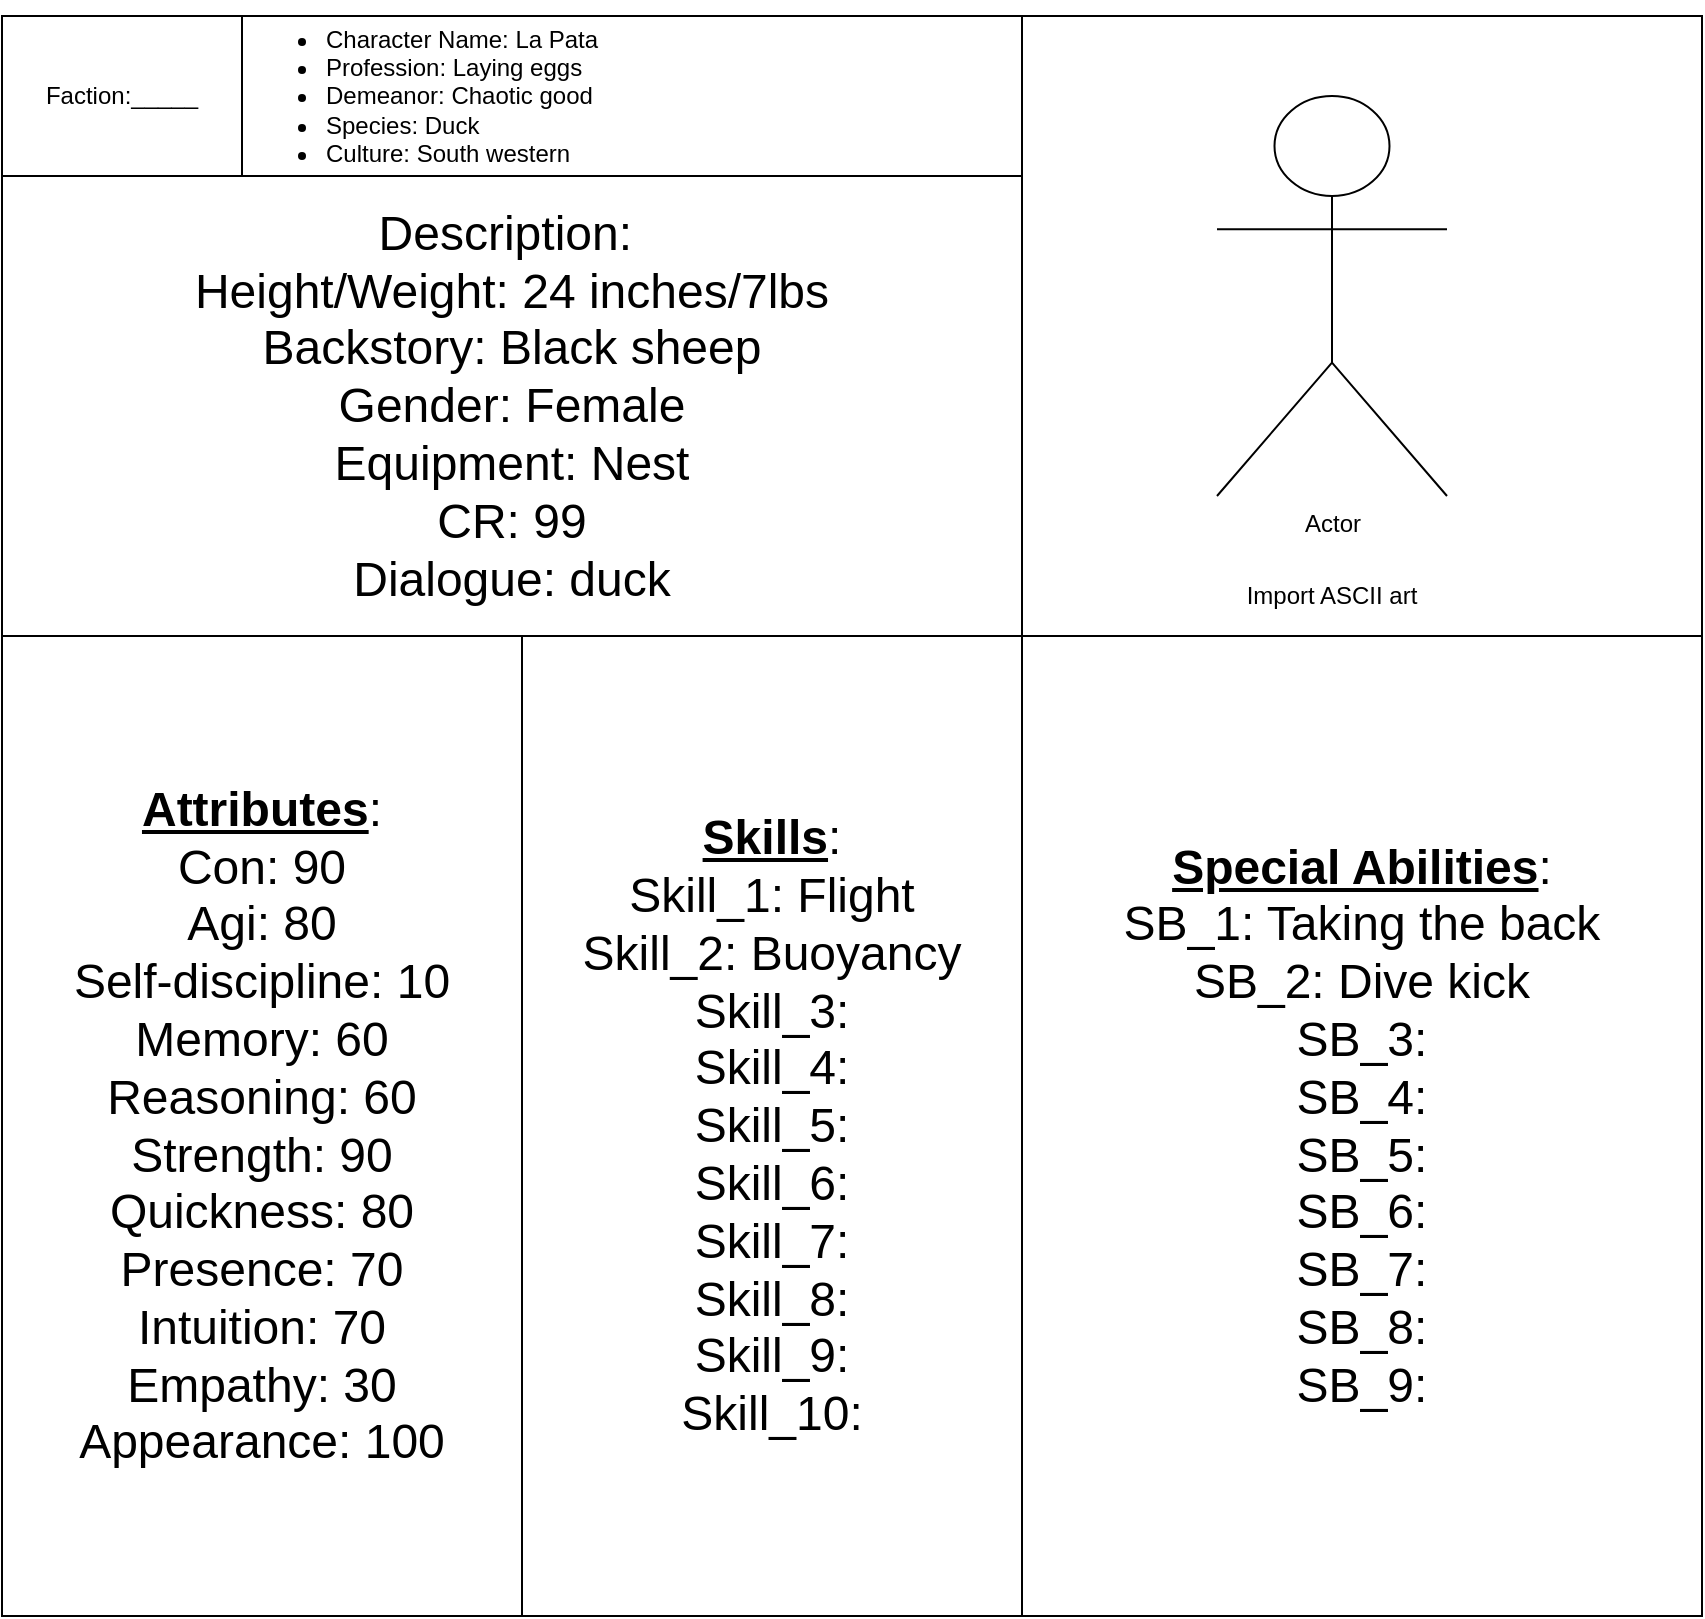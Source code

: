 <mxfile version="15.4.0" type="device"><diagram id="LRw4pvpjIUqWVugM_4u6" name="Page-1"><mxGraphModel dx="1106" dy="1843" grid="1" gridSize="10" guides="1" tooltips="1" connect="1" arrows="1" fold="1" page="1" pageScale="1" pageWidth="850" pageHeight="1100" math="0" shadow="0"><root><mxCell id="0"/><mxCell id="1" parent="0"/><mxCell id="z6ijPvrB0A94fBNxspqd-1" value="" style="rounded=0;whiteSpace=wrap;html=1;" parent="1" vertex="1"><mxGeometry width="850" height="800" as="geometry"/></mxCell><mxCell id="z6ijPvrB0A94fBNxspqd-2" value="&lt;ul&gt;&lt;li&gt;Character Name: La Pata&lt;/li&gt;&lt;li&gt;Profession: Laying eggs&lt;/li&gt;&lt;li&gt;Demeanor: Chaotic good&lt;/li&gt;&lt;li&gt;Species: Duck&lt;/li&gt;&lt;li&gt;Culture: South western&lt;/li&gt;&lt;/ul&gt;" style="rounded=0;whiteSpace=wrap;html=1;align=left;" parent="1" vertex="1"><mxGeometry x="120" width="390" height="80" as="geometry"/></mxCell><mxCell id="z6ijPvrB0A94fBNxspqd-4" value="Faction:_____" style="rounded=0;whiteSpace=wrap;html=1;" parent="1" vertex="1"><mxGeometry width="120" height="80" as="geometry"/></mxCell><mxCell id="z6ijPvrB0A94fBNxspqd-9" value="" style="rounded=0;whiteSpace=wrap;html=1;" parent="1" vertex="1"><mxGeometry x="510" width="340" height="310" as="geometry"/></mxCell><mxCell id="z6ijPvrB0A94fBNxspqd-10" value="Actor" style="shape=umlActor;verticalLabelPosition=bottom;verticalAlign=top;html=1;outlineConnect=0;" parent="1" vertex="1"><mxGeometry x="607.5" y="40" width="115" height="200" as="geometry"/></mxCell><mxCell id="z6ijPvrB0A94fBNxspqd-12" value="&lt;font style=&quot;font-size: 24px&quot;&gt;&lt;b&gt;&lt;u&gt;Attributes&lt;/u&gt;&lt;/b&gt;:&lt;br&gt;Con: 90&lt;br&gt;Agi: 80&lt;br&gt;Self-discipline: 10&lt;br&gt;Memory: 60&lt;br&gt;Reasoning: 60&lt;br&gt;Strength: 90&lt;br&gt;Quickness: 80&lt;br&gt;Presence: 70&lt;br&gt;Intuition: 70&lt;br&gt;Empathy: 30&lt;br&gt;Appearance: 100&lt;/font&gt;" style="rounded=0;whiteSpace=wrap;html=1;" parent="1" vertex="1"><mxGeometry y="310" width="260" height="490" as="geometry"/></mxCell><mxCell id="z6ijPvrB0A94fBNxspqd-13" value="&lt;font style=&quot;font-size: 24px&quot;&gt;&lt;b&gt;&lt;u&gt;Skills&lt;/u&gt;&lt;/b&gt;:&lt;br&gt;Skill_1: Flight&lt;br&gt;Skill_2: Buoyancy&lt;br&gt;Skill_3:&lt;br&gt;Skill_4:&lt;br&gt;Skill_5:&lt;br&gt;Skill_6:&lt;br&gt;Skill_7:&lt;br&gt;Skill_8:&lt;br&gt;Skill_9:&lt;br&gt;Skill_10:&lt;/font&gt;" style="rounded=0;whiteSpace=wrap;html=1;" parent="1" vertex="1"><mxGeometry x="260" y="310" width="250" height="490" as="geometry"/></mxCell><mxCell id="z6ijPvrB0A94fBNxspqd-14" value="&lt;font style=&quot;font-size: 24px&quot;&gt;&lt;b&gt;&lt;u&gt;Special Abilities&lt;/u&gt;&lt;/b&gt;:&lt;br&gt;SB_1: Taking the back&lt;br&gt;SB_2: Dive kick&lt;br&gt;SB_3:&lt;br&gt;SB_4:&lt;br&gt;SB_5:&lt;br&gt;SB_6:&lt;br&gt;SB_7:&lt;br&gt;SB_8:&lt;br&gt;SB_9:&lt;/font&gt;" style="rounded=0;whiteSpace=wrap;html=1;" parent="1" vertex="1"><mxGeometry x="510" y="310" width="340" height="490" as="geometry"/></mxCell><mxCell id="z6ijPvrB0A94fBNxspqd-15" value="&lt;font style=&quot;font-size: 24px&quot;&gt;Description:&amp;nbsp;&lt;br&gt;Height/Weight: 24 inches/7lbs&lt;br&gt;Backstory: Black sheep&lt;br&gt;Gender: Female&lt;br&gt;Equipment: Nest&lt;br&gt;CR: 99&lt;br&gt;Dialogue: duck&lt;/font&gt;" style="rounded=0;whiteSpace=wrap;html=1;" parent="1" vertex="1"><mxGeometry y="80" width="510" height="230" as="geometry"/></mxCell><mxCell id="z6ijPvrB0A94fBNxspqd-16" value="Import ASCII art" style="text;html=1;strokeColor=none;fillColor=none;align=center;verticalAlign=middle;whiteSpace=wrap;rounded=0;" parent="1" vertex="1"><mxGeometry x="620" y="280" width="90" height="20" as="geometry"/></mxCell></root></mxGraphModel></diagram></mxfile>